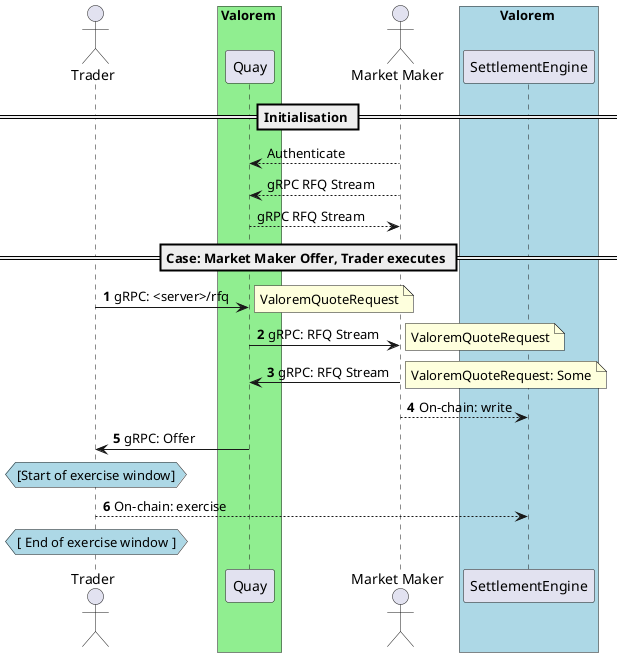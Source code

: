 @startuml

actor Trader
box Valorem #LightGreen
participant Quay
end box
actor "Market Maker" as MM
box Valorem #LightBlue
participant SettlementEngine as SE
end box

== Initialisation ==
MM --> Quay: Authenticate
MM --> Quay: gRPC RFQ Stream
Quay --> MM: gRPC RFQ Stream

== Case: Market Maker Offer, Trader executes ==
autonumber
Trader -> Quay: gRPC: <server>/rfq
note right
ValoremQuoteRequest
end note
Quay -> MM: gRPC: RFQ Stream
note right
ValoremQuoteRequest
end note
MM -> Quay: gRPC: RFQ Stream
note right
ValoremQuoteRequest: Some
end note
MM --> SE: On-chain: write
Quay -> Trader: gRPC: Offer
hnote over Trader #lightBlue
[Start of exercise window]
end hnote
Trader --> SE: On-chain: exercise
hnote over Trader #lightBlue
[ End of exercise window ]
end hnote
@enduml